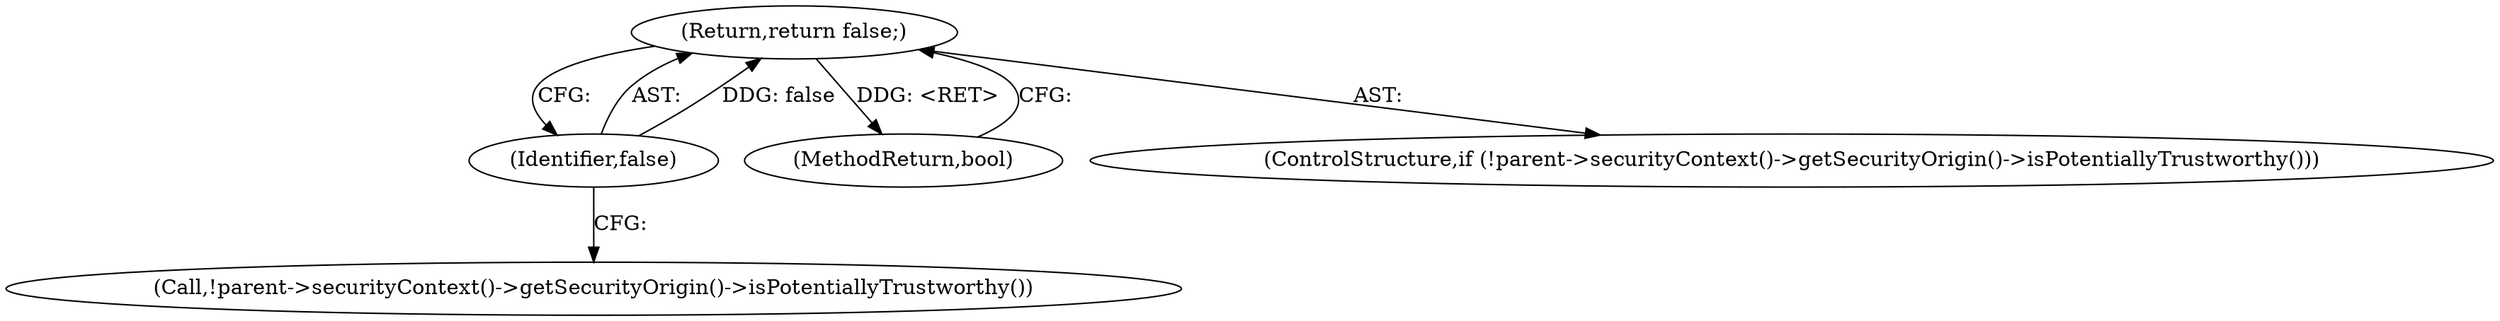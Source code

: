 digraph "1_Chrome_8353baf8d1504dbdd4ad7584ff2466de657521cd_1@del" {
"1000115" [label="(Return,return false;)"];
"1000116" [label="(Identifier,false)"];
"1000115" [label="(Return,return false;)"];
"1000119" [label="(MethodReturn,bool)"];
"1000113" [label="(Call,!parent->securityContext()->getSecurityOrigin()->isPotentiallyTrustworthy())"];
"1000112" [label="(ControlStructure,if (!parent->securityContext()->getSecurityOrigin()->isPotentiallyTrustworthy()))"];
"1000116" [label="(Identifier,false)"];
"1000115" -> "1000112"  [label="AST: "];
"1000115" -> "1000116"  [label="CFG: "];
"1000116" -> "1000115"  [label="AST: "];
"1000119" -> "1000115"  [label="CFG: "];
"1000115" -> "1000119"  [label="DDG: <RET>"];
"1000116" -> "1000115"  [label="DDG: false"];
"1000116" -> "1000113"  [label="CFG: "];
}

